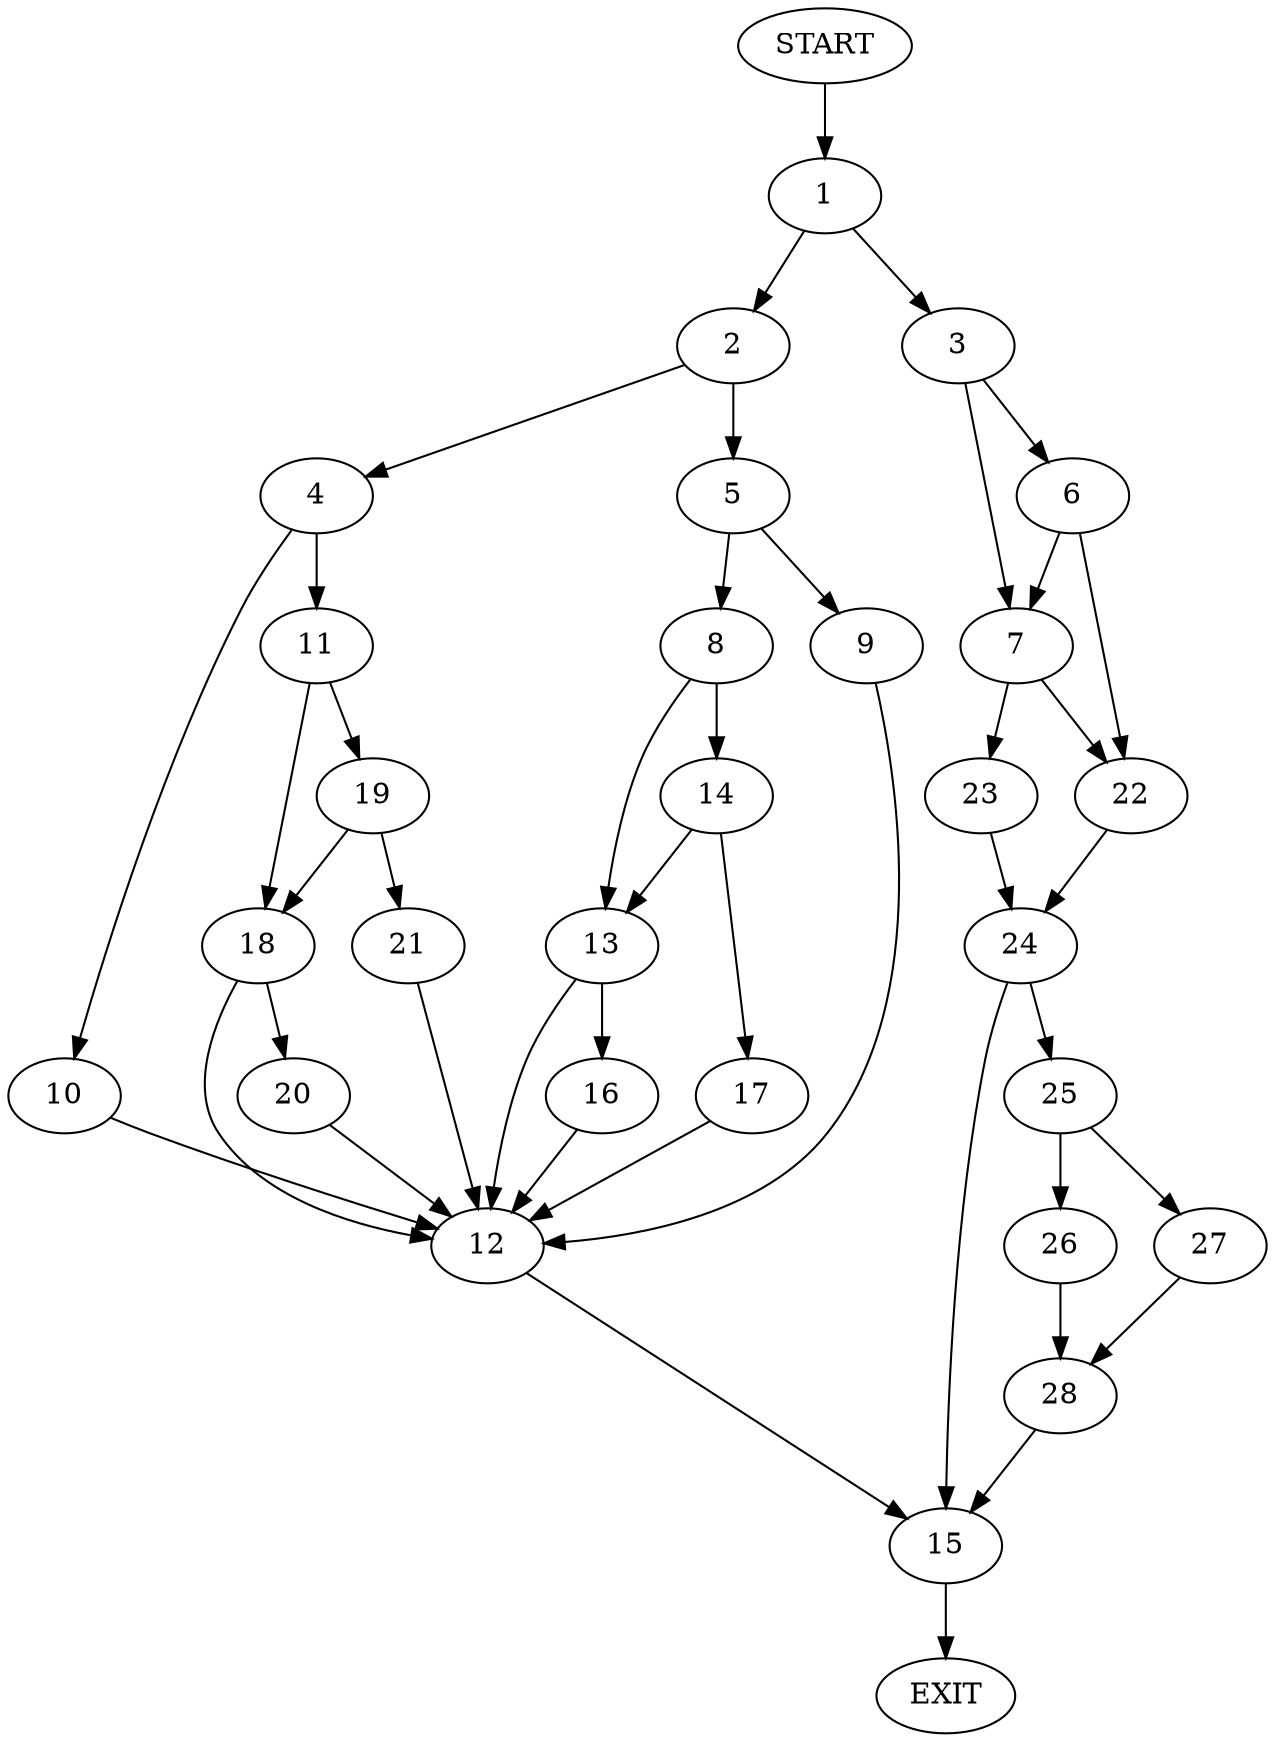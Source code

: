 digraph {
0 [label="START"]
29 [label="EXIT"]
0 -> 1
1 -> 2
1 -> 3
2 -> 4
2 -> 5
3 -> 6
3 -> 7
5 -> 8
5 -> 9
4 -> 10
4 -> 11
9 -> 12
8 -> 13
8 -> 14
12 -> 15
13 -> 12
13 -> 16
14 -> 13
14 -> 17
17 -> 12
16 -> 12
11 -> 18
11 -> 19
10 -> 12
18 -> 12
18 -> 20
19 -> 21
19 -> 18
21 -> 12
20 -> 12
15 -> 29
6 -> 22
6 -> 7
7 -> 22
7 -> 23
22 -> 24
23 -> 24
24 -> 15
24 -> 25
25 -> 26
25 -> 27
26 -> 28
27 -> 28
28 -> 15
}

